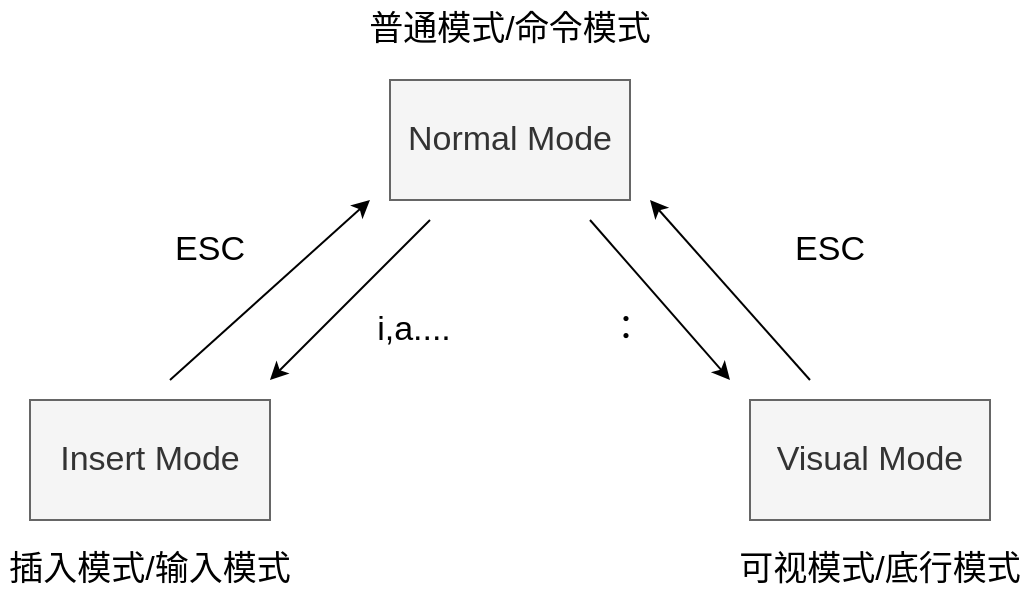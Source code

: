 <mxfile version="20.8.10" type="device"><diagram name="第 1 页" id="fDjN6yOGXybo6HmC-QOl"><mxGraphModel dx="780" dy="504" grid="0" gridSize="10" guides="1" tooltips="1" connect="1" arrows="1" fold="1" page="1" pageScale="1" pageWidth="827" pageHeight="1169" math="0" shadow="0"><root><mxCell id="0"/><mxCell id="1" parent="0"/><mxCell id="s9TeMpVxd2DXxW6jI-Rb-1" value="Normal Mode" style="rounded=0;whiteSpace=wrap;html=1;fontSize=17;fillColor=#f5f5f5;fontColor=#333333;strokeColor=#666666;" parent="1" vertex="1"><mxGeometry x="340" y="140" width="120" height="60" as="geometry"/></mxCell><mxCell id="s9TeMpVxd2DXxW6jI-Rb-2" value="Insert Mode" style="rounded=0;whiteSpace=wrap;html=1;fontSize=17;fillColor=#f5f5f5;fontColor=#333333;strokeColor=#666666;" parent="1" vertex="1"><mxGeometry x="160" y="300" width="120" height="60" as="geometry"/></mxCell><mxCell id="s9TeMpVxd2DXxW6jI-Rb-3" value="Visual Mode" style="rounded=0;whiteSpace=wrap;html=1;fontSize=17;fillColor=#f5f5f5;fontColor=#333333;strokeColor=#666666;" parent="1" vertex="1"><mxGeometry x="520" y="300" width="120" height="60" as="geometry"/></mxCell><mxCell id="s9TeMpVxd2DXxW6jI-Rb-4" value="" style="endArrow=classic;html=1;rounded=0;fontSize=17;" parent="1" edge="1"><mxGeometry width="50" height="50" relative="1" as="geometry"><mxPoint x="230" y="290" as="sourcePoint"/><mxPoint x="330" y="200" as="targetPoint"/></mxGeometry></mxCell><mxCell id="s9TeMpVxd2DXxW6jI-Rb-6" value="" style="endArrow=classic;html=1;rounded=0;fontSize=17;" parent="1" edge="1"><mxGeometry width="50" height="50" relative="1" as="geometry"><mxPoint x="360" y="210" as="sourcePoint"/><mxPoint x="280" y="290" as="targetPoint"/></mxGeometry></mxCell><mxCell id="s9TeMpVxd2DXxW6jI-Rb-7" value="" style="endArrow=classic;html=1;rounded=0;fontSize=17;" parent="1" edge="1"><mxGeometry width="50" height="50" relative="1" as="geometry"><mxPoint x="440" y="210" as="sourcePoint"/><mxPoint x="510" y="290" as="targetPoint"/></mxGeometry></mxCell><mxCell id="s9TeMpVxd2DXxW6jI-Rb-8" value="" style="endArrow=classic;html=1;rounded=0;fontSize=17;" parent="1" edge="1"><mxGeometry width="50" height="50" relative="1" as="geometry"><mxPoint x="550" y="290" as="sourcePoint"/><mxPoint x="470" y="200" as="targetPoint"/></mxGeometry></mxCell><mxCell id="s9TeMpVxd2DXxW6jI-Rb-9" value="普通模式/命令模式" style="text;html=1;strokeColor=none;fillColor=none;align=center;verticalAlign=middle;whiteSpace=wrap;rounded=0;fontSize=17;" parent="1" vertex="1"><mxGeometry x="322" y="100" width="156" height="30" as="geometry"/></mxCell><mxCell id="s9TeMpVxd2DXxW6jI-Rb-10" value="插入模式/输入模式" style="text;html=1;strokeColor=none;fillColor=none;align=center;verticalAlign=middle;whiteSpace=wrap;rounded=0;fontSize=17;" parent="1" vertex="1"><mxGeometry x="145" y="370" width="150" height="30" as="geometry"/></mxCell><mxCell id="s9TeMpVxd2DXxW6jI-Rb-11" value="可视模式/底行模式" style="text;html=1;strokeColor=none;fillColor=none;align=center;verticalAlign=middle;whiteSpace=wrap;rounded=0;fontSize=17;" parent="1" vertex="1"><mxGeometry x="510" y="370" width="150" height="30" as="geometry"/></mxCell><mxCell id="s9TeMpVxd2DXxW6jI-Rb-12" value="ESC" style="text;html=1;strokeColor=none;fillColor=none;align=center;verticalAlign=middle;whiteSpace=wrap;rounded=0;fontSize=17;" parent="1" vertex="1"><mxGeometry x="220" y="210" width="60" height="30" as="geometry"/></mxCell><mxCell id="s9TeMpVxd2DXxW6jI-Rb-13" value="ESC" style="text;html=1;strokeColor=none;fillColor=none;align=center;verticalAlign=middle;whiteSpace=wrap;rounded=0;fontSize=17;" parent="1" vertex="1"><mxGeometry x="530" y="210" width="60" height="30" as="geometry"/></mxCell><mxCell id="s9TeMpVxd2DXxW6jI-Rb-14" value="i,a...." style="text;html=1;strokeColor=none;fillColor=none;align=center;verticalAlign=middle;whiteSpace=wrap;rounded=0;fontSize=17;" parent="1" vertex="1"><mxGeometry x="322" y="250" width="60" height="30" as="geometry"/></mxCell><mxCell id="s9TeMpVxd2DXxW6jI-Rb-15" value="：" style="text;html=1;strokeColor=none;fillColor=none;align=center;verticalAlign=middle;whiteSpace=wrap;rounded=0;fontSize=17;" parent="1" vertex="1"><mxGeometry x="428" y="250" width="60" height="30" as="geometry"/></mxCell></root></mxGraphModel></diagram></mxfile>